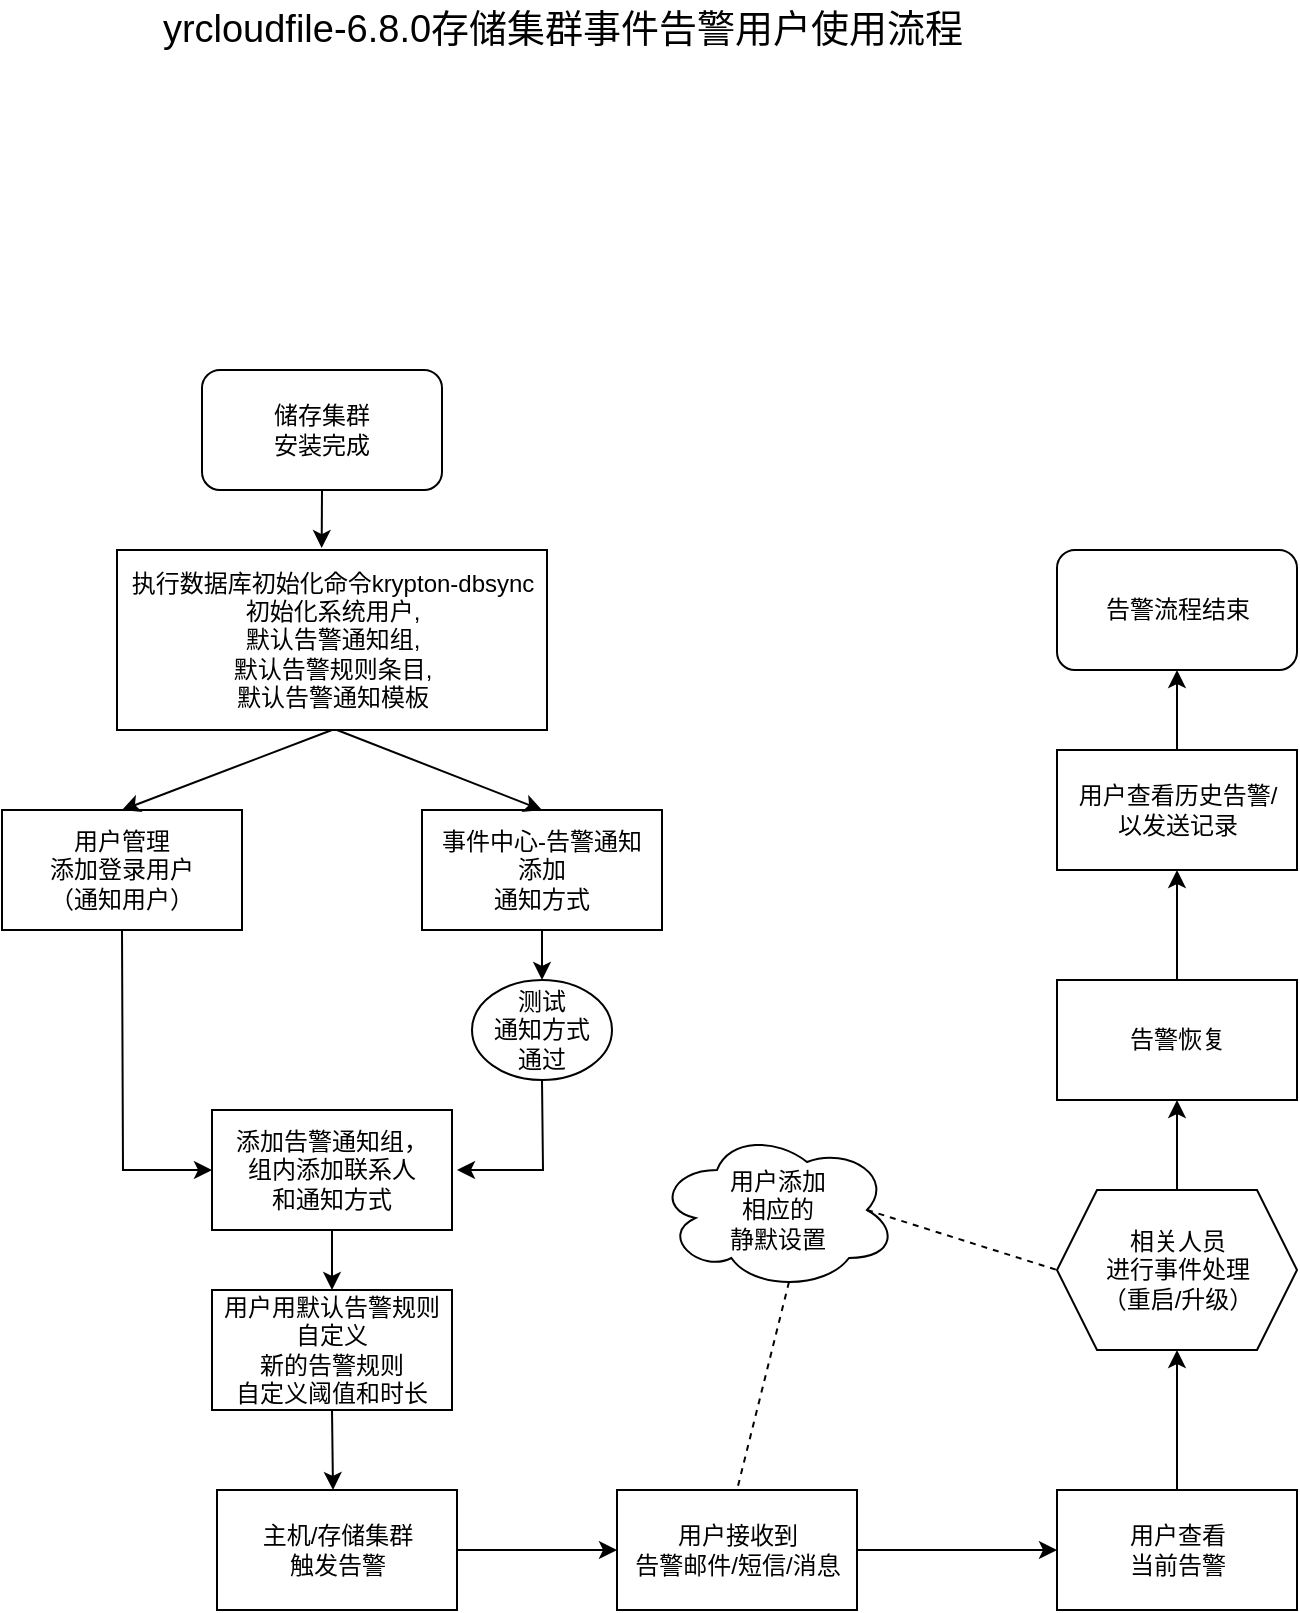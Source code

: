 <mxfile version="17.4.5" type="github">
  <diagram id="C5RBs43oDa-KdzZeNtuy" name="Page-1">
    <mxGraphModel dx="1038" dy="617" grid="1" gridSize="10" guides="1" tooltips="1" connect="1" arrows="1" fold="1" page="1" pageScale="1" pageWidth="827" pageHeight="1169" math="0" shadow="0">
      <root>
        <mxCell id="WIyWlLk6GJQsqaUBKTNV-0" />
        <mxCell id="WIyWlLk6GJQsqaUBKTNV-1" parent="WIyWlLk6GJQsqaUBKTNV-0" />
        <mxCell id="FdeGdKbXNATSBEw28NBD-0" value="储存集群&lt;br&gt;安装完成" style="rounded=1;whiteSpace=wrap;html=1;" vertex="1" parent="WIyWlLk6GJQsqaUBKTNV-1">
          <mxGeometry x="190" y="230" width="120" height="60" as="geometry" />
        </mxCell>
        <mxCell id="FdeGdKbXNATSBEw28NBD-1" value="执行数据库初始化命令krypton-dbsync&lt;br&gt;初始化系统用户, &lt;br&gt;默认告警通知组,&lt;br&gt;默认告警规则条目,&lt;br&gt;默认告警通知模板" style="rounded=0;whiteSpace=wrap;html=1;" vertex="1" parent="WIyWlLk6GJQsqaUBKTNV-1">
          <mxGeometry x="147.5" y="320" width="215" height="90" as="geometry" />
        </mxCell>
        <mxCell id="FdeGdKbXNATSBEw28NBD-2" value="添加告警通知组，&lt;br&gt;组内添加联系人&lt;br&gt;和通知方式" style="rounded=0;whiteSpace=wrap;html=1;" vertex="1" parent="WIyWlLk6GJQsqaUBKTNV-1">
          <mxGeometry x="195" y="600" width="120" height="60" as="geometry" />
        </mxCell>
        <mxCell id="FdeGdKbXNATSBEw28NBD-3" value="用户管理&lt;br&gt;添加登录用户&lt;br&gt;（通知用户）" style="rounded=0;whiteSpace=wrap;html=1;" vertex="1" parent="WIyWlLk6GJQsqaUBKTNV-1">
          <mxGeometry x="90" y="450" width="120" height="60" as="geometry" />
        </mxCell>
        <mxCell id="FdeGdKbXNATSBEw28NBD-4" value="事件中心-告警通知&lt;br&gt;添加&lt;br&gt;通知方式" style="rounded=0;whiteSpace=wrap;html=1;" vertex="1" parent="WIyWlLk6GJQsqaUBKTNV-1">
          <mxGeometry x="300" y="450" width="120" height="60" as="geometry" />
        </mxCell>
        <mxCell id="FdeGdKbXNATSBEw28NBD-7" value="测试&lt;br&gt;通知方式&lt;br&gt;通过" style="ellipse;whiteSpace=wrap;html=1;" vertex="1" parent="WIyWlLk6GJQsqaUBKTNV-1">
          <mxGeometry x="325" y="535" width="70" height="50" as="geometry" />
        </mxCell>
        <mxCell id="FdeGdKbXNATSBEw28NBD-8" value="用户用默认告警规则&lt;br&gt;自定义&lt;br&gt;新的告警规则&lt;br&gt;自定义阈值和时长" style="rounded=0;whiteSpace=wrap;html=1;" vertex="1" parent="WIyWlLk6GJQsqaUBKTNV-1">
          <mxGeometry x="195" y="690" width="120" height="60" as="geometry" />
        </mxCell>
        <mxCell id="FdeGdKbXNATSBEw28NBD-9" value="主机/存储集群&lt;br&gt;触发告警" style="rounded=0;whiteSpace=wrap;html=1;" vertex="1" parent="WIyWlLk6GJQsqaUBKTNV-1">
          <mxGeometry x="197.5" y="790" width="120" height="60" as="geometry" />
        </mxCell>
        <mxCell id="FdeGdKbXNATSBEw28NBD-10" value="用户接收到&lt;br&gt;告警邮件/短信/消息" style="rounded=0;whiteSpace=wrap;html=1;" vertex="1" parent="WIyWlLk6GJQsqaUBKTNV-1">
          <mxGeometry x="397.5" y="790" width="120" height="60" as="geometry" />
        </mxCell>
        <mxCell id="FdeGdKbXNATSBEw28NBD-11" value="用户查看&lt;br&gt;当前告警" style="rounded=0;whiteSpace=wrap;html=1;" vertex="1" parent="WIyWlLk6GJQsqaUBKTNV-1">
          <mxGeometry x="617.5" y="790" width="120" height="60" as="geometry" />
        </mxCell>
        <mxCell id="FdeGdKbXNATSBEw28NBD-13" value="相关人员&lt;br&gt;进行事件处理&lt;br&gt;（重启/升级）" style="shape=hexagon;perimeter=hexagonPerimeter2;whiteSpace=wrap;html=1;fixedSize=1;" vertex="1" parent="WIyWlLk6GJQsqaUBKTNV-1">
          <mxGeometry x="617.5" y="640" width="120" height="80" as="geometry" />
        </mxCell>
        <mxCell id="FdeGdKbXNATSBEw28NBD-14" value="告警恢复" style="rounded=0;whiteSpace=wrap;html=1;" vertex="1" parent="WIyWlLk6GJQsqaUBKTNV-1">
          <mxGeometry x="617.5" y="535" width="120" height="60" as="geometry" />
        </mxCell>
        <mxCell id="FdeGdKbXNATSBEw28NBD-15" value="用户查看历史告警/&lt;br&gt;以发送记录" style="rounded=0;whiteSpace=wrap;html=1;" vertex="1" parent="WIyWlLk6GJQsqaUBKTNV-1">
          <mxGeometry x="617.5" y="420" width="120" height="60" as="geometry" />
        </mxCell>
        <mxCell id="FdeGdKbXNATSBEw28NBD-16" value="告警流程结束" style="rounded=1;whiteSpace=wrap;html=1;" vertex="1" parent="WIyWlLk6GJQsqaUBKTNV-1">
          <mxGeometry x="617.5" y="320" width="120" height="60" as="geometry" />
        </mxCell>
        <mxCell id="FdeGdKbXNATSBEw28NBD-18" value="&lt;span&gt;用户添加&lt;/span&gt;&lt;br&gt;&lt;span&gt;相应的&lt;/span&gt;&lt;br&gt;&lt;span&gt;静默设置&lt;/span&gt;" style="ellipse;shape=cloud;whiteSpace=wrap;html=1;" vertex="1" parent="WIyWlLk6GJQsqaUBKTNV-1">
          <mxGeometry x="417.5" y="610" width="120" height="80" as="geometry" />
        </mxCell>
        <mxCell id="FdeGdKbXNATSBEw28NBD-20" value="" style="endArrow=none;dashed=1;html=1;rounded=0;exitX=0.55;exitY=0.95;exitDx=0;exitDy=0;exitPerimeter=0;entryX=0.5;entryY=0;entryDx=0;entryDy=0;" edge="1" parent="WIyWlLk6GJQsqaUBKTNV-1" source="FdeGdKbXNATSBEw28NBD-18" target="FdeGdKbXNATSBEw28NBD-10">
          <mxGeometry width="50" height="50" relative="1" as="geometry">
            <mxPoint x="447.5" y="660" as="sourcePoint" />
            <mxPoint x="497.5" y="610" as="targetPoint" />
          </mxGeometry>
        </mxCell>
        <mxCell id="FdeGdKbXNATSBEw28NBD-21" value="" style="endArrow=none;dashed=1;html=1;rounded=0;entryX=0;entryY=0.5;entryDx=0;entryDy=0;exitX=0.875;exitY=0.5;exitDx=0;exitDy=0;exitPerimeter=0;" edge="1" parent="WIyWlLk6GJQsqaUBKTNV-1" source="FdeGdKbXNATSBEw28NBD-18" target="FdeGdKbXNATSBEw28NBD-13">
          <mxGeometry width="50" height="50" relative="1" as="geometry">
            <mxPoint x="447.5" y="660" as="sourcePoint" />
            <mxPoint x="497.5" y="610" as="targetPoint" />
          </mxGeometry>
        </mxCell>
        <mxCell id="FdeGdKbXNATSBEw28NBD-23" value="" style="endArrow=classic;html=1;rounded=0;exitX=0.5;exitY=1;exitDx=0;exitDy=0;entryX=0.476;entryY=-0.011;entryDx=0;entryDy=0;entryPerimeter=0;" edge="1" parent="WIyWlLk6GJQsqaUBKTNV-1" source="FdeGdKbXNATSBEw28NBD-0" target="FdeGdKbXNATSBEw28NBD-1">
          <mxGeometry width="50" height="50" relative="1" as="geometry">
            <mxPoint x="477.5" y="500" as="sourcePoint" />
            <mxPoint x="527.5" y="450" as="targetPoint" />
          </mxGeometry>
        </mxCell>
        <mxCell id="FdeGdKbXNATSBEw28NBD-24" value="" style="endArrow=classic;html=1;rounded=0;exitX=0.5;exitY=1;exitDx=0;exitDy=0;entryX=0.5;entryY=0;entryDx=0;entryDy=0;" edge="1" parent="WIyWlLk6GJQsqaUBKTNV-1" source="FdeGdKbXNATSBEw28NBD-1" target="FdeGdKbXNATSBEw28NBD-3">
          <mxGeometry width="50" height="50" relative="1" as="geometry">
            <mxPoint x="477.5" y="500" as="sourcePoint" />
            <mxPoint x="527.5" y="450" as="targetPoint" />
          </mxGeometry>
        </mxCell>
        <mxCell id="FdeGdKbXNATSBEw28NBD-25" value="" style="endArrow=classic;html=1;rounded=0;entryX=0.5;entryY=0;entryDx=0;entryDy=0;" edge="1" parent="WIyWlLk6GJQsqaUBKTNV-1" target="FdeGdKbXNATSBEw28NBD-4">
          <mxGeometry width="50" height="50" relative="1" as="geometry">
            <mxPoint x="257.5" y="410" as="sourcePoint" />
            <mxPoint x="527.5" y="450" as="targetPoint" />
          </mxGeometry>
        </mxCell>
        <mxCell id="FdeGdKbXNATSBEw28NBD-26" value="" style="endArrow=classic;html=1;rounded=0;exitX=0.5;exitY=1;exitDx=0;exitDy=0;entryX=0.5;entryY=0;entryDx=0;entryDy=0;" edge="1" parent="WIyWlLk6GJQsqaUBKTNV-1" source="FdeGdKbXNATSBEw28NBD-4" target="FdeGdKbXNATSBEw28NBD-7">
          <mxGeometry width="50" height="50" relative="1" as="geometry">
            <mxPoint x="477.5" y="590" as="sourcePoint" />
            <mxPoint x="527.5" y="540" as="targetPoint" />
          </mxGeometry>
        </mxCell>
        <mxCell id="FdeGdKbXNATSBEw28NBD-27" value="" style="endArrow=classic;html=1;rounded=0;exitX=0.5;exitY=1;exitDx=0;exitDy=0;" edge="1" parent="WIyWlLk6GJQsqaUBKTNV-1" source="FdeGdKbXNATSBEw28NBD-7">
          <mxGeometry width="50" height="50" relative="1" as="geometry">
            <mxPoint x="477.5" y="590" as="sourcePoint" />
            <mxPoint x="317.5" y="630" as="targetPoint" />
            <Array as="points">
              <mxPoint x="360.5" y="630" />
            </Array>
          </mxGeometry>
        </mxCell>
        <mxCell id="FdeGdKbXNATSBEw28NBD-28" value="" style="endArrow=classic;html=1;rounded=0;exitX=0.5;exitY=1;exitDx=0;exitDy=0;entryX=0;entryY=0.5;entryDx=0;entryDy=0;" edge="1" parent="WIyWlLk6GJQsqaUBKTNV-1" source="FdeGdKbXNATSBEw28NBD-3" target="FdeGdKbXNATSBEw28NBD-2">
          <mxGeometry width="50" height="50" relative="1" as="geometry">
            <mxPoint x="377.5" y="590" as="sourcePoint" />
            <mxPoint x="427.5" y="540" as="targetPoint" />
            <Array as="points">
              <mxPoint x="150.5" y="630" />
            </Array>
          </mxGeometry>
        </mxCell>
        <mxCell id="FdeGdKbXNATSBEw28NBD-29" value="" style="endArrow=classic;html=1;rounded=0;exitX=0.5;exitY=1;exitDx=0;exitDy=0;entryX=0.5;entryY=0;entryDx=0;entryDy=0;" edge="1" parent="WIyWlLk6GJQsqaUBKTNV-1" source="FdeGdKbXNATSBEw28NBD-2" target="FdeGdKbXNATSBEw28NBD-8">
          <mxGeometry width="50" height="50" relative="1" as="geometry">
            <mxPoint x="377.5" y="750" as="sourcePoint" />
            <mxPoint x="427.5" y="700" as="targetPoint" />
          </mxGeometry>
        </mxCell>
        <mxCell id="FdeGdKbXNATSBEw28NBD-30" value="" style="endArrow=classic;html=1;rounded=0;exitX=0.5;exitY=1;exitDx=0;exitDy=0;" edge="1" parent="WIyWlLk6GJQsqaUBKTNV-1" source="FdeGdKbXNATSBEw28NBD-8">
          <mxGeometry width="50" height="50" relative="1" as="geometry">
            <mxPoint x="377.5" y="750" as="sourcePoint" />
            <mxPoint x="255.5" y="790" as="targetPoint" />
          </mxGeometry>
        </mxCell>
        <mxCell id="FdeGdKbXNATSBEw28NBD-31" value="" style="endArrow=classic;html=1;rounded=0;exitX=1;exitY=0.5;exitDx=0;exitDy=0;entryX=0;entryY=0.5;entryDx=0;entryDy=0;" edge="1" parent="WIyWlLk6GJQsqaUBKTNV-1" source="FdeGdKbXNATSBEw28NBD-9" target="FdeGdKbXNATSBEw28NBD-10">
          <mxGeometry width="50" height="50" relative="1" as="geometry">
            <mxPoint x="377.5" y="750" as="sourcePoint" />
            <mxPoint x="427.5" y="700" as="targetPoint" />
          </mxGeometry>
        </mxCell>
        <mxCell id="FdeGdKbXNATSBEw28NBD-32" value="" style="endArrow=classic;html=1;rounded=0;exitX=1;exitY=0.5;exitDx=0;exitDy=0;entryX=0;entryY=0.5;entryDx=0;entryDy=0;" edge="1" parent="WIyWlLk6GJQsqaUBKTNV-1" source="FdeGdKbXNATSBEw28NBD-10" target="FdeGdKbXNATSBEw28NBD-11">
          <mxGeometry width="50" height="50" relative="1" as="geometry">
            <mxPoint x="497.5" y="750" as="sourcePoint" />
            <mxPoint x="547.5" y="700" as="targetPoint" />
          </mxGeometry>
        </mxCell>
        <mxCell id="FdeGdKbXNATSBEw28NBD-33" value="" style="endArrow=classic;html=1;rounded=0;entryX=0.5;entryY=1;entryDx=0;entryDy=0;exitX=0.5;exitY=0;exitDx=0;exitDy=0;" edge="1" parent="WIyWlLk6GJQsqaUBKTNV-1" source="FdeGdKbXNATSBEw28NBD-11" target="FdeGdKbXNATSBEw28NBD-13">
          <mxGeometry width="50" height="50" relative="1" as="geometry">
            <mxPoint x="497.5" y="750" as="sourcePoint" />
            <mxPoint x="547.5" y="700" as="targetPoint" />
          </mxGeometry>
        </mxCell>
        <mxCell id="FdeGdKbXNATSBEw28NBD-34" value="" style="endArrow=classic;html=1;rounded=0;entryX=0.5;entryY=1;entryDx=0;entryDy=0;exitX=0.5;exitY=0;exitDx=0;exitDy=0;" edge="1" parent="WIyWlLk6GJQsqaUBKTNV-1" source="FdeGdKbXNATSBEw28NBD-13" target="FdeGdKbXNATSBEw28NBD-14">
          <mxGeometry width="50" height="50" relative="1" as="geometry">
            <mxPoint x="497.5" y="670" as="sourcePoint" />
            <mxPoint x="547.5" y="620" as="targetPoint" />
          </mxGeometry>
        </mxCell>
        <mxCell id="FdeGdKbXNATSBEw28NBD-35" value="" style="endArrow=classic;html=1;rounded=0;entryX=0.5;entryY=1;entryDx=0;entryDy=0;exitX=0.5;exitY=0;exitDx=0;exitDy=0;" edge="1" parent="WIyWlLk6GJQsqaUBKTNV-1" source="FdeGdKbXNATSBEw28NBD-14" target="FdeGdKbXNATSBEw28NBD-15">
          <mxGeometry width="50" height="50" relative="1" as="geometry">
            <mxPoint x="497.5" y="590" as="sourcePoint" />
            <mxPoint x="547.5" y="540" as="targetPoint" />
          </mxGeometry>
        </mxCell>
        <mxCell id="FdeGdKbXNATSBEw28NBD-36" value="" style="endArrow=classic;html=1;rounded=0;entryX=0.5;entryY=1;entryDx=0;entryDy=0;exitX=0.5;exitY=0;exitDx=0;exitDy=0;" edge="1" parent="WIyWlLk6GJQsqaUBKTNV-1" source="FdeGdKbXNATSBEw28NBD-15" target="FdeGdKbXNATSBEw28NBD-16">
          <mxGeometry width="50" height="50" relative="1" as="geometry">
            <mxPoint x="497.5" y="420" as="sourcePoint" />
            <mxPoint x="547.5" y="370" as="targetPoint" />
          </mxGeometry>
        </mxCell>
        <mxCell id="FdeGdKbXNATSBEw28NBD-37" value="yrcloudfile-6.8.0存储集群事件告警用户使用流程" style="text;html=1;align=center;verticalAlign=middle;resizable=0;points=[];autosize=1;strokeColor=none;fillColor=none;fontSize=19;" vertex="1" parent="WIyWlLk6GJQsqaUBKTNV-1">
          <mxGeometry x="160" y="45" width="420" height="30" as="geometry" />
        </mxCell>
      </root>
    </mxGraphModel>
  </diagram>
</mxfile>
